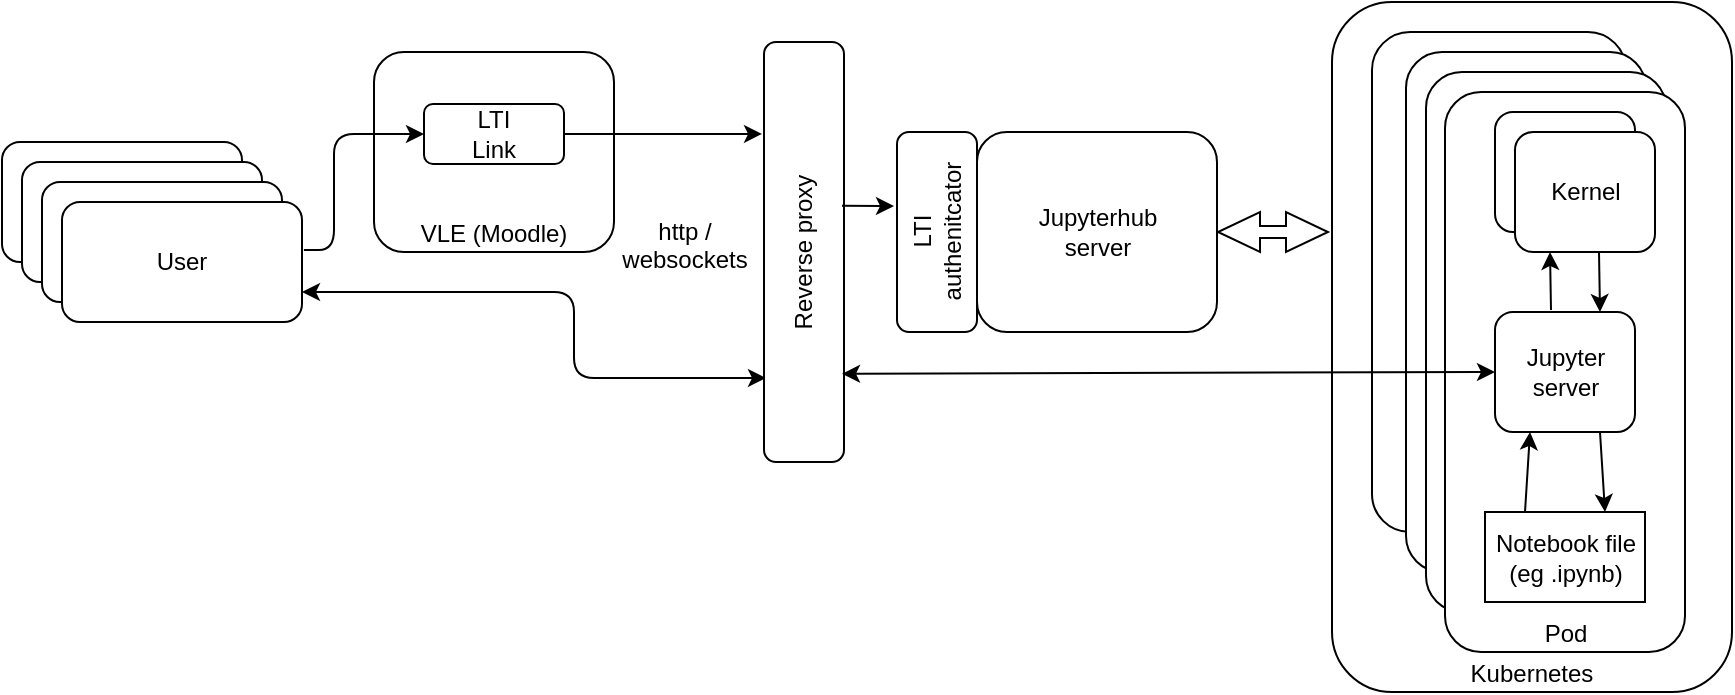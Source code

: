<?xml version="1.0" encoding="UTF-8"?>
<mxGraphModel dx="946" dy="646" grid="1" gridSize="10" guides="1" tooltips="1" connect="1" arrows="1" fold="1" page="1" pageScale="1" pageWidth="827" pageHeight="1169" background="#ffffff" math="0" shadow="0"><root><mxCell id="0"/><mxCell id="1" parent="0"/><mxCell id="xu-al4aJFBlGGDzE-koI-56" value="Kubernetes" style="rounded=1;whiteSpace=wrap;html=1;verticalAlign=bottom;" parent="1" vertex="1"><mxGeometry x="689" y="85" width="200" height="345" as="geometry"/></mxCell><mxCell id="2" value="User" style="rounded=1;whiteSpace=wrap;html=1;" parent="1" vertex="1"><mxGeometry x="24" y="155" width="120" height="60" as="geometry"/></mxCell><mxCell id="17" value="http /&lt;br&gt;websockets&lt;br&gt;" style="text;html=1;resizable=0;points=[];autosize=1;align=center;verticalAlign=top;spacingTop=-4;" parent="1" vertex="1"><mxGeometry x="325" y="190" width="80" height="30" as="geometry"/></mxCell><mxCell id="20" value="Jupyterhub&lt;br&gt;server" style="rounded=1;whiteSpace=wrap;html=1;" parent="1" vertex="1"><mxGeometry x="511.5" y="150" width="120" height="100" as="geometry"/></mxCell><mxCell id="21" value="Jupyter&lt;br&gt;server" style="rounded=1;whiteSpace=wrap;html=1;" parent="1" vertex="1"><mxGeometry x="709" y="100" width="127" height="250" as="geometry"/></mxCell><mxCell id="22" value="Jupyter&lt;br&gt;server" style="rounded=1;whiteSpace=wrap;html=1;" parent="1" vertex="1"><mxGeometry x="726" y="110" width="120" height="260" as="geometry"/></mxCell><mxCell id="23" value="Jupyter&lt;br&gt;server" style="rounded=1;whiteSpace=wrap;html=1;" parent="1" vertex="1"><mxGeometry x="736" y="120" width="120" height="270" as="geometry"/></mxCell><mxCell id="24" value="Pod" style="rounded=1;whiteSpace=wrap;html=1;verticalAlign=bottom;" parent="1" vertex="1"><mxGeometry x="745.5" y="130" width="120" height="280" as="geometry"/></mxCell><mxCell id="8" value="Notebook file&lt;br&gt;(eg .ipynb)&lt;br&gt;" style="rounded=0;whiteSpace=wrap;html=1;" parent="1" vertex="1"><mxGeometry x="765.5" y="340" width="80" height="45" as="geometry"/></mxCell><mxCell id="25" value="Jupyter&lt;br&gt;server" style="rounded=1;whiteSpace=wrap;html=1;" parent="1" vertex="1"><mxGeometry x="770.5" y="240" width="70" height="60" as="geometry"/></mxCell><mxCell id="15" value="" style="html=1;shadow=0;dashed=0;align=center;verticalAlign=middle;shape=mxgraph.arrows2.twoWayArrow;dy=0.7;dx=21;" parent="1" vertex="1"><mxGeometry x="632" y="190" width="55" height="20" as="geometry"/></mxCell><mxCell id="31" value="Kernel" style="rounded=1;whiteSpace=wrap;html=1;" parent="1" vertex="1"><mxGeometry x="770.5" y="140" width="70" height="60" as="geometry"/></mxCell><mxCell id="32" value="Kernel" style="rounded=1;whiteSpace=wrap;html=1;" parent="1" vertex="1"><mxGeometry x="780.5" y="150" width="70" height="60" as="geometry"/></mxCell><mxCell id="33" value="" style="endArrow=classic;html=1;entryX=0.25;entryY=1;" parent="1" target="32" edge="1"><mxGeometry width="50" height="50" relative="1" as="geometry"><mxPoint x="798.5" y="239" as="sourcePoint"/><mxPoint x="195.5" y="410" as="targetPoint"/></mxGeometry></mxCell><mxCell id="36" value="" style="endArrow=classic;html=1;entryX=0.75;entryY=0;exitX=0.6;exitY=1;exitPerimeter=0;" parent="1" source="32" target="25" edge="1"><mxGeometry width="50" height="50" relative="1" as="geometry"><mxPoint x="808.5" y="249" as="sourcePoint"/><mxPoint x="808.5" y="220" as="targetPoint"/></mxGeometry></mxCell><mxCell id="40" value="" style="endArrow=classic;html=1;exitX=0.25;exitY=0;entryX=0.25;entryY=1;" parent="1" source="8" target="25" edge="1"><mxGeometry width="50" height="50" relative="1" as="geometry"><mxPoint x="808.5" y="249" as="sourcePoint"/><mxPoint x="808.5" y="220" as="targetPoint"/></mxGeometry></mxCell><mxCell id="41" value="" style="endArrow=classic;html=1;entryX=0.75;entryY=0;exitX=0.75;exitY=1;" parent="1" source="25" target="8" edge="1"><mxGeometry width="50" height="50" relative="1" as="geometry"><mxPoint x="832.5" y="220" as="sourcePoint"/><mxPoint x="833.5" y="250" as="targetPoint"/></mxGeometry></mxCell><mxCell id="49" value="User" style="rounded=1;whiteSpace=wrap;html=1;" parent="1" vertex="1"><mxGeometry x="34" y="165" width="120" height="60" as="geometry"/></mxCell><mxCell id="50" value="User" style="rounded=1;whiteSpace=wrap;html=1;" parent="1" vertex="1"><mxGeometry x="44" y="175" width="120" height="60" as="geometry"/></mxCell><mxCell id="51" value="User" style="rounded=1;whiteSpace=wrap;html=1;" parent="1" vertex="1"><mxGeometry x="54" y="185" width="120" height="60" as="geometry"/></mxCell><mxCell id="Us_aZnI50EmO8jsnaES7-53" value="" style="endArrow=classic;startArrow=classic;html=1;entryX=0.025;entryY=0.8;entryDx=0;entryDy=0;exitX=1;exitY=0.75;exitDx=0;exitDy=0;entryPerimeter=0;" parent="1" source="51" target="xu-al4aJFBlGGDzE-koI-57" edge="1"><mxGeometry width="50" height="50" relative="1" as="geometry"><mxPoint x="384.5" y="215" as="sourcePoint"/><mxPoint x="700.5" y="257.5" as="targetPoint"/><Array as="points"><mxPoint x="310" y="230"/><mxPoint x="310" y="273"/></Array></mxGeometry></mxCell><mxCell id="xu-al4aJFBlGGDzE-koI-52" value="VLE (Moodle)" style="rounded=1;whiteSpace=wrap;html=1;verticalAlign=bottom;" parent="1" vertex="1"><mxGeometry x="210" y="110" width="120" height="100" as="geometry"/></mxCell><mxCell id="xu-al4aJFBlGGDzE-koI-53" value="LTI&lt;br&gt;Link&lt;br&gt;" style="rounded=1;whiteSpace=wrap;html=1;" parent="1" vertex="1"><mxGeometry x="235" y="136" width="70" height="30" as="geometry"/></mxCell><mxCell id="xu-al4aJFBlGGDzE-koI-54" value="LTI&lt;br&gt;authenitcator&lt;br&gt;" style="rounded=1;whiteSpace=wrap;html=1;horizontal=0;" parent="1" vertex="1"><mxGeometry x="471.5" y="150" width="40" height="100" as="geometry"/></mxCell><mxCell id="xu-al4aJFBlGGDzE-koI-57" value="Reverse proxy" style="rounded=1;whiteSpace=wrap;html=1;horizontal=0;" parent="1" vertex="1"><mxGeometry x="405" y="105" width="40" height="210" as="geometry"/></mxCell><mxCell id="xu-al4aJFBlGGDzE-koI-60" value="" style="endArrow=classic;startArrow=classic;html=1;entryX=0;entryY=0.5;entryDx=0;entryDy=0;exitX=0.975;exitY=0.79;exitDx=0;exitDy=0;exitPerimeter=0;" parent="1" source="xu-al4aJFBlGGDzE-koI-57" target="25" edge="1"><mxGeometry width="50" height="50" relative="1" as="geometry"><mxPoint x="20" y="500" as="sourcePoint"/><mxPoint x="70" y="450" as="targetPoint"/></mxGeometry></mxCell><mxCell id="xu-al4aJFBlGGDzE-koI-63" value="" style="endArrow=classic;html=1;exitX=0.975;exitY=0.39;exitDx=0;exitDy=0;exitPerimeter=0;" parent="1" source="xu-al4aJFBlGGDzE-koI-57" edge="1"><mxGeometry width="50" height="50" relative="1" as="geometry"><mxPoint x="20" y="500" as="sourcePoint"/><mxPoint x="470" y="187" as="targetPoint"/></mxGeometry></mxCell><mxCell id="13" value="" style="endArrow=classic;html=1;exitX=1;exitY=0.5;exitDx=0;exitDy=0;entryX=-0.025;entryY=0.219;entryDx=0;entryDy=0;entryPerimeter=0;" parent="1" source="xu-al4aJFBlGGDzE-koI-53" target="xu-al4aJFBlGGDzE-koI-57" edge="1"><mxGeometry width="50" height="50" relative="1" as="geometry"><mxPoint x="384.5" y="185" as="sourcePoint"/><mxPoint x="400" y="151" as="targetPoint"/><Array as="points"><mxPoint x="360" y="151"/></Array></mxGeometry></mxCell><mxCell id="YKsDER3uePp0iMWBwAde-51" value="" style="endArrow=classic;html=1;entryX=0;entryY=0.5;entryDx=0;entryDy=0;exitX=1.008;exitY=0.4;exitDx=0;exitDy=0;exitPerimeter=0;" parent="1" source="51" target="xu-al4aJFBlGGDzE-koI-53" edge="1"><mxGeometry width="50" height="50" relative="1" as="geometry"><mxPoint x="190" y="200" as="sourcePoint"/><mxPoint x="70" y="450" as="targetPoint"/><Array as="points"><mxPoint x="190" y="209"/><mxPoint x="190" y="151"/></Array></mxGeometry></mxCell></root></mxGraphModel>
